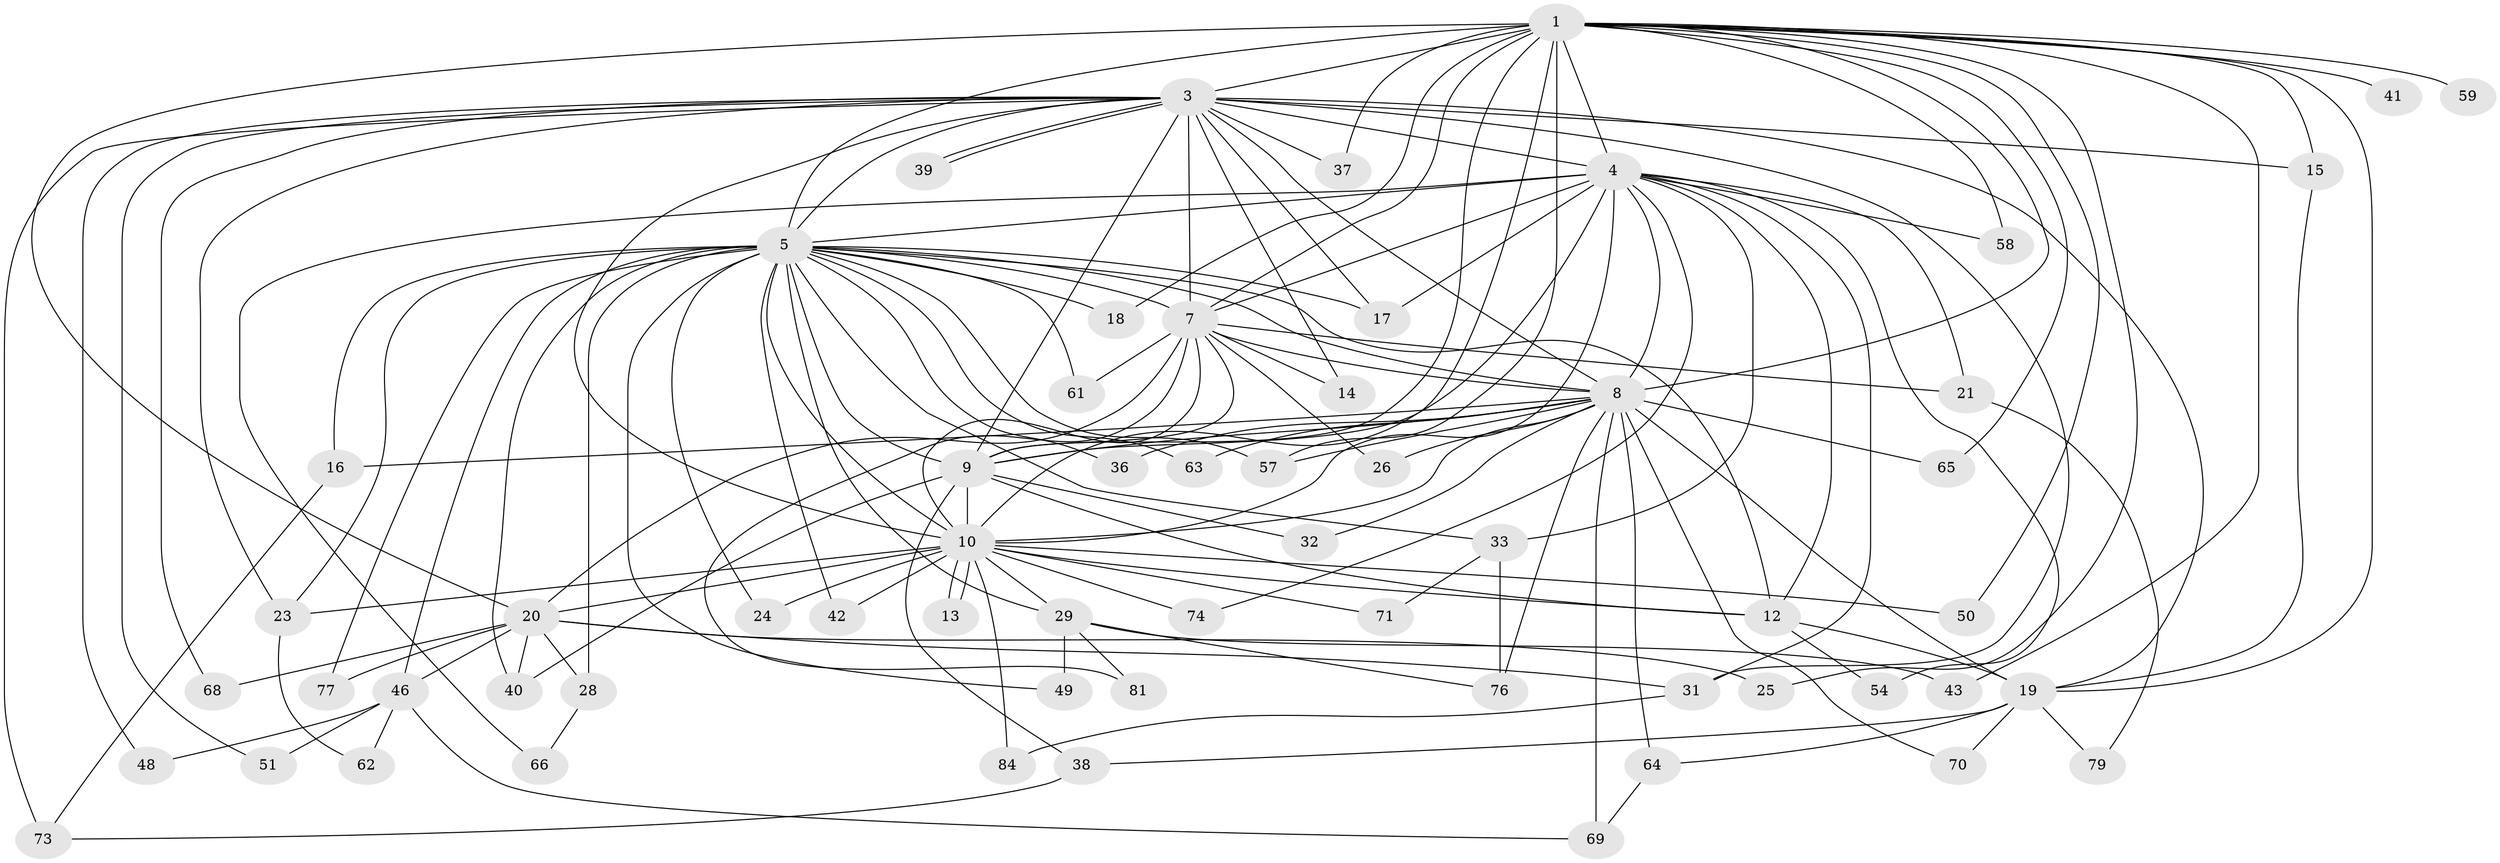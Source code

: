 // Generated by graph-tools (version 1.1) at 2025/23/03/03/25 07:23:38]
// undirected, 61 vertices, 146 edges
graph export_dot {
graph [start="1"]
  node [color=gray90,style=filled];
  1 [super="+2"];
  3 [super="+6"];
  4 [super="+47"];
  5 [super="+22"];
  7 [super="+72"];
  8 [super="+56"];
  9 [super="+11"];
  10 [super="+44"];
  12 [super="+45"];
  13;
  14;
  15 [super="+60"];
  16 [super="+27"];
  17 [super="+83"];
  18;
  19 [super="+34"];
  20 [super="+30"];
  21;
  23 [super="+52"];
  24;
  25;
  26;
  28 [super="+35"];
  29 [super="+53"];
  31 [super="+55"];
  32;
  33;
  36;
  37;
  38;
  39;
  40 [super="+80"];
  41;
  42;
  43;
  46;
  48;
  49;
  50;
  51;
  54;
  57 [super="+67"];
  58;
  59;
  61;
  62;
  63;
  64;
  65;
  66;
  68 [super="+85"];
  69 [super="+75"];
  70;
  71;
  73 [super="+82"];
  74;
  76 [super="+78"];
  77;
  79;
  81;
  84;
  1 -- 3 [weight=4];
  1 -- 4 [weight=2];
  1 -- 5 [weight=2];
  1 -- 7 [weight=2];
  1 -- 8 [weight=2];
  1 -- 9 [weight=2];
  1 -- 10 [weight=2];
  1 -- 18;
  1 -- 20;
  1 -- 41 [weight=2];
  1 -- 43;
  1 -- 58;
  1 -- 59 [weight=2];
  1 -- 65;
  1 -- 15;
  1 -- 19;
  1 -- 25;
  1 -- 37;
  1 -- 50;
  1 -- 57;
  3 -- 4 [weight=3];
  3 -- 5 [weight=2];
  3 -- 7 [weight=2];
  3 -- 8 [weight=2];
  3 -- 9 [weight=2];
  3 -- 10 [weight=2];
  3 -- 14;
  3 -- 17;
  3 -- 23;
  3 -- 39;
  3 -- 39;
  3 -- 48;
  3 -- 51;
  3 -- 68;
  3 -- 73;
  3 -- 37;
  3 -- 15;
  3 -- 19;
  3 -- 31;
  4 -- 5;
  4 -- 7;
  4 -- 8;
  4 -- 9 [weight=2];
  4 -- 10;
  4 -- 12;
  4 -- 17;
  4 -- 21;
  4 -- 31;
  4 -- 33;
  4 -- 54;
  4 -- 58;
  4 -- 74;
  4 -- 66;
  5 -- 7;
  5 -- 8;
  5 -- 9;
  5 -- 10;
  5 -- 16 [weight=2];
  5 -- 18;
  5 -- 24;
  5 -- 28 [weight=2];
  5 -- 29 [weight=2];
  5 -- 36;
  5 -- 40;
  5 -- 42;
  5 -- 46;
  5 -- 77;
  5 -- 33;
  5 -- 49;
  5 -- 61;
  5 -- 12;
  5 -- 63;
  5 -- 23;
  5 -- 57;
  5 -- 17;
  7 -- 8 [weight=3];
  7 -- 9;
  7 -- 10;
  7 -- 14;
  7 -- 21;
  7 -- 26;
  7 -- 61;
  7 -- 81;
  7 -- 20;
  8 -- 9;
  8 -- 10;
  8 -- 16;
  8 -- 19;
  8 -- 26;
  8 -- 32;
  8 -- 36;
  8 -- 63;
  8 -- 64;
  8 -- 65;
  8 -- 70;
  8 -- 76;
  8 -- 57;
  8 -- 69;
  9 -- 10;
  9 -- 12;
  9 -- 32;
  9 -- 38;
  9 -- 40;
  10 -- 13;
  10 -- 13;
  10 -- 20;
  10 -- 23;
  10 -- 24;
  10 -- 42;
  10 -- 50;
  10 -- 74;
  10 -- 84;
  10 -- 29;
  10 -- 12;
  10 -- 71;
  12 -- 19;
  12 -- 54;
  15 -- 19;
  16 -- 73;
  19 -- 64;
  19 -- 70;
  19 -- 38;
  19 -- 79;
  20 -- 25;
  20 -- 28;
  20 -- 46;
  20 -- 31;
  20 -- 68 [weight=2];
  20 -- 40;
  20 -- 77;
  21 -- 79;
  23 -- 62;
  28 -- 66;
  29 -- 43;
  29 -- 49;
  29 -- 76;
  29 -- 81;
  31 -- 84;
  33 -- 71;
  33 -- 76;
  38 -- 73;
  46 -- 48;
  46 -- 51;
  46 -- 62;
  46 -- 69;
  64 -- 69;
}
